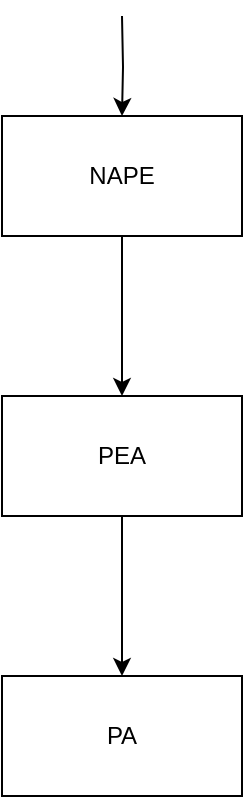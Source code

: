 <mxfile version="19.0.1" type="device"><diagram id="0Y-p8mdZYtcaCyGVuGup" name="Page-1"><mxGraphModel dx="1038" dy="641" grid="1" gridSize="10" guides="1" tooltips="1" connect="1" arrows="1" fold="1" page="1" pageScale="1" pageWidth="850" pageHeight="1100" math="0" shadow="0"><root><mxCell id="0"/><mxCell id="1" parent="0"/><mxCell id="BOzTvzPtiK9EIj0ElTe5-2" style="edgeStyle=orthogonalEdgeStyle;rounded=0;orthogonalLoop=1;jettySize=auto;html=1;exitX=0.5;exitY=0;exitDx=0;exitDy=0;entryX=0.5;entryY=0;entryDx=0;entryDy=0;" edge="1" parent="1" target="BOzTvzPtiK9EIj0ElTe5-1"><mxGeometry relative="1" as="geometry"><mxPoint x="420" y="250" as="sourcePoint"/></mxGeometry></mxCell><mxCell id="BOzTvzPtiK9EIj0ElTe5-4" value="" style="edgeStyle=orthogonalEdgeStyle;rounded=0;orthogonalLoop=1;jettySize=auto;html=1;" edge="1" parent="1" source="BOzTvzPtiK9EIj0ElTe5-1" target="BOzTvzPtiK9EIj0ElTe5-3"><mxGeometry relative="1" as="geometry"/></mxCell><mxCell id="BOzTvzPtiK9EIj0ElTe5-1" value="NAPE" style="rounded=0;whiteSpace=wrap;html=1;" vertex="1" parent="1"><mxGeometry x="360" y="300" width="120" height="60" as="geometry"/></mxCell><mxCell id="BOzTvzPtiK9EIj0ElTe5-6" value="" style="edgeStyle=orthogonalEdgeStyle;rounded=0;orthogonalLoop=1;jettySize=auto;html=1;" edge="1" parent="1" source="BOzTvzPtiK9EIj0ElTe5-3" target="BOzTvzPtiK9EIj0ElTe5-5"><mxGeometry relative="1" as="geometry"/></mxCell><mxCell id="BOzTvzPtiK9EIj0ElTe5-3" value="PEA" style="rounded=0;whiteSpace=wrap;html=1;" vertex="1" parent="1"><mxGeometry x="360" y="440" width="120" height="60" as="geometry"/></mxCell><mxCell id="BOzTvzPtiK9EIj0ElTe5-5" value="PA" style="whiteSpace=wrap;html=1;rounded=0;" vertex="1" parent="1"><mxGeometry x="360" y="580" width="120" height="60" as="geometry"/></mxCell></root></mxGraphModel></diagram></mxfile>